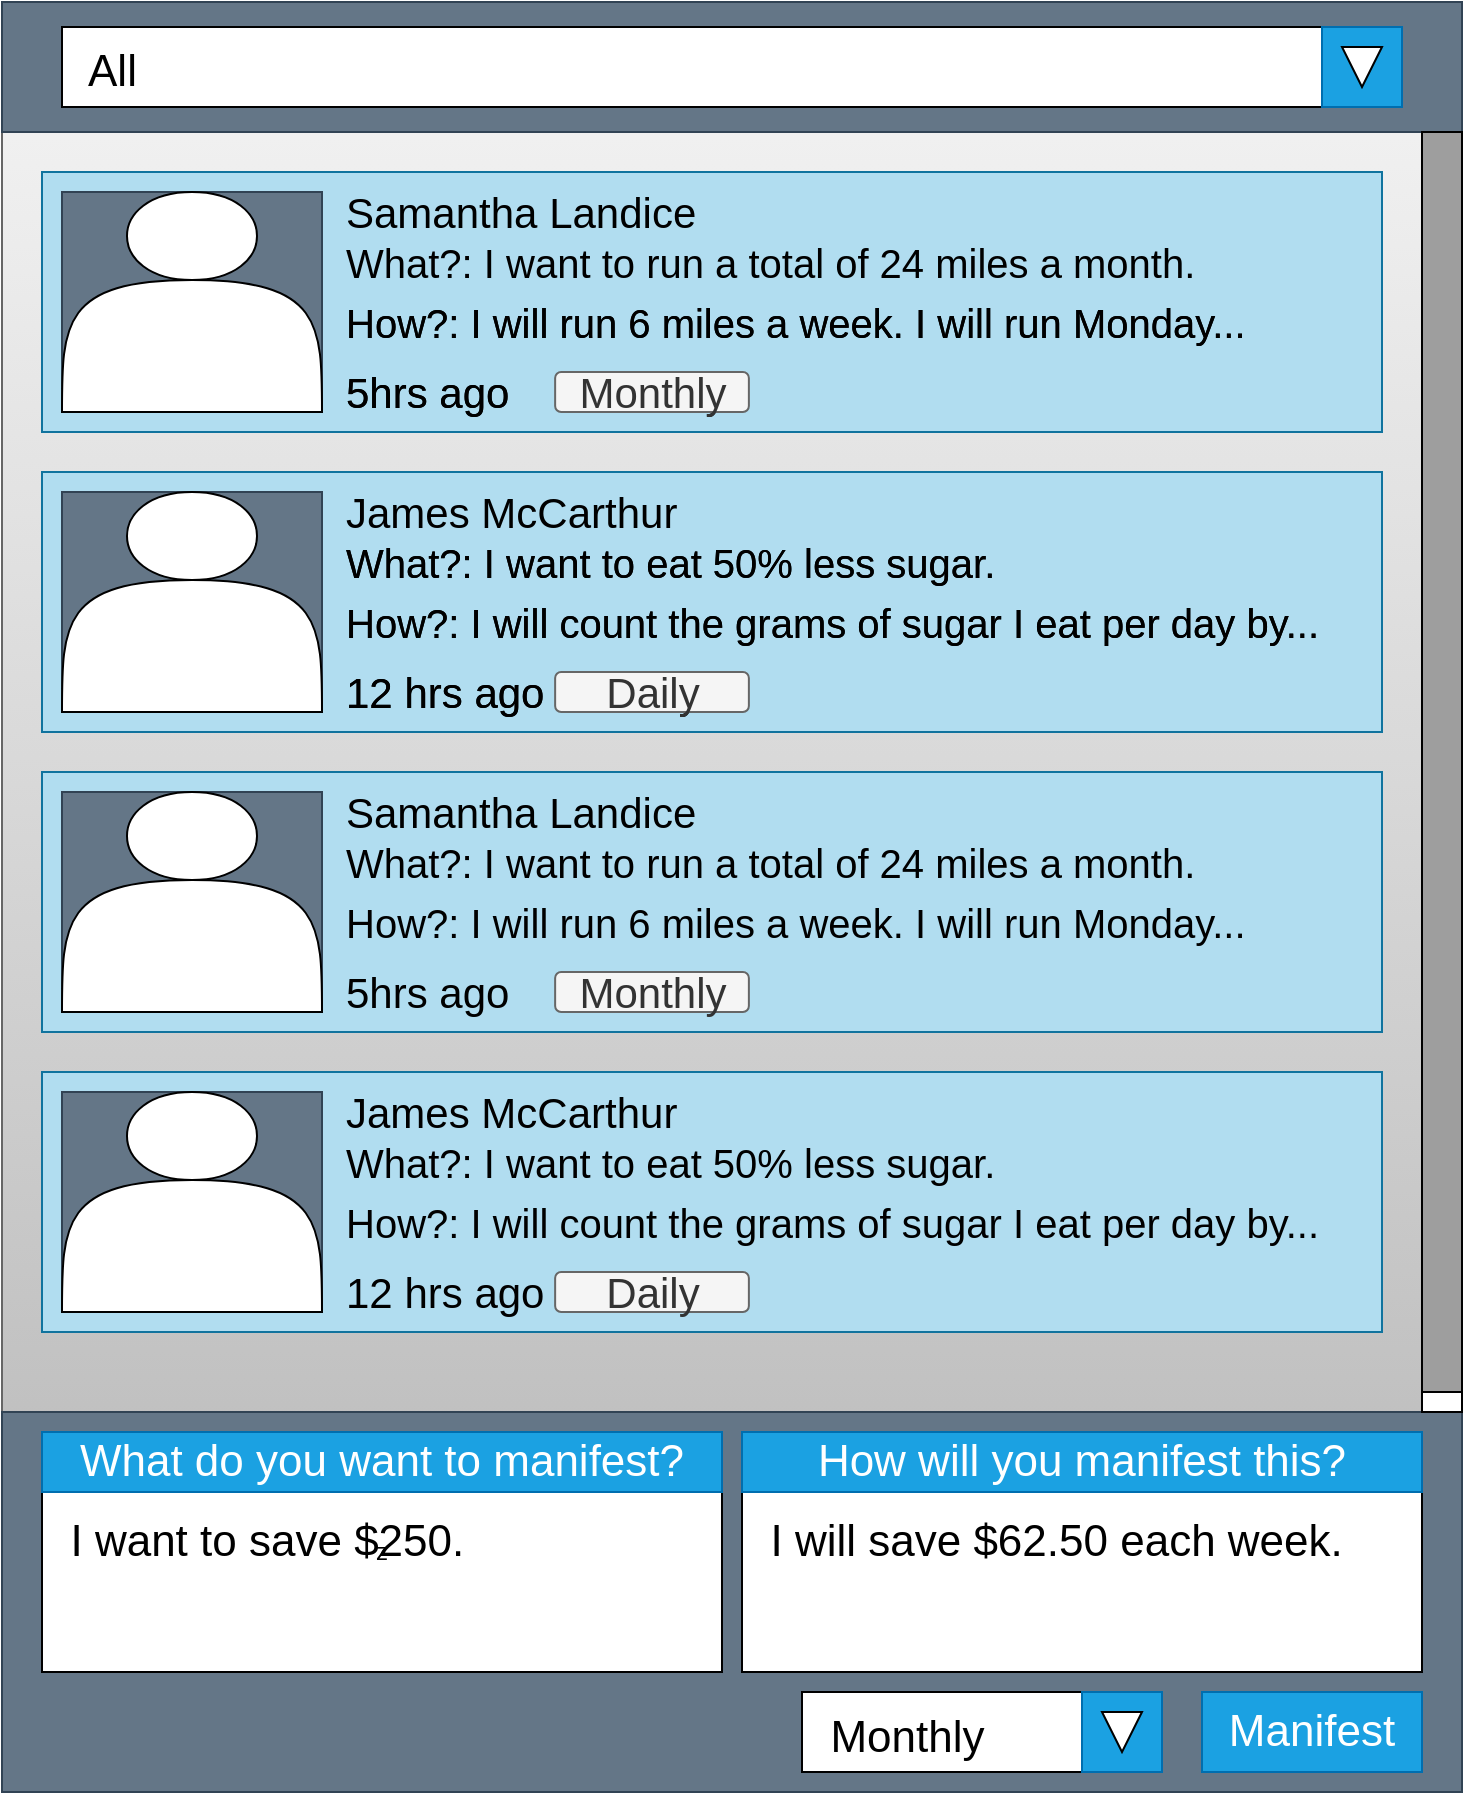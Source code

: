 <mxfile>
    <diagram id="Eg4kmt5O35PWVtNWwd45" name="Page-1">
        <mxGraphModel dx="1650" dy="945" grid="1" gridSize="10" guides="1" tooltips="1" connect="1" arrows="1" fold="1" page="1" pageScale="1" pageWidth="850" pageHeight="1100" math="0" shadow="0">
            <root>
                <mxCell id="0"/>
                <mxCell id="1" parent="0"/>
                <mxCell id="3" value="" style="rounded=0;whiteSpace=wrap;html=1;fillColor=#f5f5f5;strokeColor=#666666;gradientColor=#b3b3b3;" parent="1" vertex="1">
                    <mxGeometry x="60" y="105" width="730" height="890" as="geometry"/>
                </mxCell>
                <mxCell id="4" value="" style="rounded=0;whiteSpace=wrap;html=1;strokeColor=#314354;fontColor=#ffffff;fillColor=#647687;" parent="1" vertex="1">
                    <mxGeometry x="60" y="105" width="730" height="65" as="geometry"/>
                </mxCell>
                <mxCell id="5" value="" style="rounded=0;whiteSpace=wrap;html=1;" parent="1" vertex="1">
                    <mxGeometry x="90" y="117.5" width="670" height="40" as="geometry"/>
                </mxCell>
                <mxCell id="6" value="" style="rounded=0;whiteSpace=wrap;html=1;fillColor=#1ba1e2;strokeColor=#006EAF;fontColor=#ffffff;" parent="1" vertex="1">
                    <mxGeometry x="720" y="117.5" width="40" height="40" as="geometry"/>
                </mxCell>
                <mxCell id="7" value="" style="triangle;whiteSpace=wrap;html=1;direction=south;" parent="1" vertex="1">
                    <mxGeometry x="730" y="127.5" width="20" height="20" as="geometry"/>
                </mxCell>
                <mxCell id="8" value="&lt;span style=&quot;font-size: 22px&quot;&gt;&amp;nbsp; All&lt;/span&gt;" style="text;html=1;strokeColor=none;fillColor=none;align=left;verticalAlign=middle;whiteSpace=wrap;rounded=0;" parent="1" vertex="1">
                    <mxGeometry x="90" y="120" width="630" height="40" as="geometry"/>
                </mxCell>
                <mxCell id="10" value="" style="rounded=0;whiteSpace=wrap;html=1;fillColor=#647687;strokeColor=#314354;fontColor=#ffffff;" parent="1" vertex="1">
                    <mxGeometry x="60" y="810" width="730" height="190" as="geometry"/>
                </mxCell>
                <mxCell id="11" value="z" style="rounded=0;whiteSpace=wrap;html=1;" parent="1" vertex="1">
                    <mxGeometry x="80" y="820" width="340" height="120" as="geometry"/>
                </mxCell>
                <mxCell id="12" value="" style="rounded=0;whiteSpace=wrap;html=1;fillColor=#1ba1e2;strokeColor=#006EAF;fontColor=#ffffff;" parent="1" vertex="1">
                    <mxGeometry x="660" y="950" width="110" height="40" as="geometry"/>
                </mxCell>
                <mxCell id="13" value="" style="rounded=0;whiteSpace=wrap;html=1;" parent="1" vertex="1">
                    <mxGeometry x="460" y="950" width="180" height="40" as="geometry"/>
                </mxCell>
                <mxCell id="15" value="" style="rounded=0;whiteSpace=wrap;html=1;fillColor=#1ba1e2;strokeColor=#006EAF;fontColor=#ffffff;" parent="1" vertex="1">
                    <mxGeometry x="600" y="950" width="40" height="40" as="geometry"/>
                </mxCell>
                <mxCell id="16" value="" style="triangle;whiteSpace=wrap;html=1;direction=south;" parent="1" vertex="1">
                    <mxGeometry x="610" y="960" width="20" height="20" as="geometry"/>
                </mxCell>
                <mxCell id="17" value="&lt;span style=&quot;font-size: 22px&quot;&gt;Manifest&lt;/span&gt;" style="text;html=1;strokeColor=#006EAF;fillColor=#1ba1e2;align=center;verticalAlign=middle;whiteSpace=wrap;rounded=0;fontColor=#ffffff;" parent="1" vertex="1">
                    <mxGeometry x="660" y="950" width="110" height="40" as="geometry"/>
                </mxCell>
                <mxCell id="18" value="&lt;span style=&quot;font-size: 22px&quot;&gt;&amp;nbsp; Monthly&lt;/span&gt;" style="text;html=1;strokeColor=none;fillColor=none;align=left;verticalAlign=middle;whiteSpace=wrap;rounded=0;" parent="1" vertex="1">
                    <mxGeometry x="460" y="955" width="140" height="35" as="geometry"/>
                </mxCell>
                <mxCell id="19" value="" style="rounded=0;whiteSpace=wrap;html=1;" parent="1" vertex="1">
                    <mxGeometry x="430" y="820" width="340" height="120" as="geometry"/>
                </mxCell>
                <mxCell id="20" value="" style="rounded=0;whiteSpace=wrap;html=1;" parent="1" vertex="1">
                    <mxGeometry x="80" y="820" width="340" height="30" as="geometry"/>
                </mxCell>
                <mxCell id="21" value="" style="rounded=0;whiteSpace=wrap;html=1;" parent="1" vertex="1">
                    <mxGeometry x="430" y="820" width="340" height="30" as="geometry"/>
                </mxCell>
                <mxCell id="22" value="&lt;span style=&quot;font-size: 22px&quot;&gt;What do you want to manifest?&lt;/span&gt;" style="text;html=1;strokeColor=#006EAF;fillColor=#1ba1e2;align=center;verticalAlign=middle;whiteSpace=wrap;rounded=0;fontColor=#ffffff;" parent="1" vertex="1">
                    <mxGeometry x="80" y="820" width="340" height="30" as="geometry"/>
                </mxCell>
                <mxCell id="23" value="&lt;span style=&quot;font-size: 22px&quot;&gt;How will you manifest this?&lt;/span&gt;" style="text;html=1;strokeColor=#006EAF;fillColor=#1ba1e2;align=center;verticalAlign=middle;whiteSpace=wrap;rounded=0;fontColor=#ffffff;" parent="1" vertex="1">
                    <mxGeometry x="430" y="820" width="340" height="30" as="geometry"/>
                </mxCell>
                <mxCell id="25" value="&lt;span style=&quot;font-size: 22px&quot;&gt;&amp;nbsp; I want to save $250.&lt;/span&gt;" style="text;html=1;strokeColor=none;fillColor=none;align=left;verticalAlign=middle;whiteSpace=wrap;rounded=0;" parent="1" vertex="1">
                    <mxGeometry x="80" y="860" width="321" height="30" as="geometry"/>
                </mxCell>
                <mxCell id="26" value="&lt;span style=&quot;font-size: 22px&quot;&gt;&amp;nbsp; I will save $62.50 each week.&lt;/span&gt;" style="text;html=1;strokeColor=none;fillColor=none;align=left;verticalAlign=middle;whiteSpace=wrap;rounded=0;" parent="1" vertex="1">
                    <mxGeometry x="430" y="860" width="340" height="30" as="geometry"/>
                </mxCell>
                <mxCell id="27" value="" style="rounded=0;whiteSpace=wrap;html=1;align=left;fillColor=#b1ddf0;strokeColor=#10739e;" parent="1" vertex="1">
                    <mxGeometry x="80" y="190" width="670" height="130" as="geometry"/>
                </mxCell>
                <mxCell id="28" value="" style="rounded=0;whiteSpace=wrap;html=1;align=left;fillColor=#b1ddf0;strokeColor=#10739e;" parent="1" vertex="1">
                    <mxGeometry x="80" y="340" width="670" height="130" as="geometry"/>
                </mxCell>
                <mxCell id="30" value="" style="rounded=0;whiteSpace=wrap;html=1;align=left;fillColor=#b1ddf0;strokeColor=#10739e;" parent="1" vertex="1">
                    <mxGeometry x="80" y="490" width="670" height="130" as="geometry"/>
                </mxCell>
                <mxCell id="31" value="" style="rounded=0;whiteSpace=wrap;html=1;align=left;fillColor=#b1ddf0;strokeColor=#10739e;" parent="1" vertex="1">
                    <mxGeometry x="80" y="640" width="670" height="130" as="geometry"/>
                </mxCell>
                <mxCell id="32" value="" style="rounded=0;whiteSpace=wrap;html=1;align=left;" parent="1" vertex="1">
                    <mxGeometry x="770" y="170" width="20" height="640" as="geometry"/>
                </mxCell>
                <mxCell id="33" value="" style="rounded=0;whiteSpace=wrap;html=1;align=left;fillColor=#9E9E9E;" parent="1" vertex="1">
                    <mxGeometry x="770" y="170" width="20" height="630" as="geometry"/>
                </mxCell>
                <mxCell id="34" value="" style="rounded=0;whiteSpace=wrap;html=1;strokeColor=#314354;fillColor=#647687;align=left;fontColor=#ffffff;" parent="1" vertex="1">
                    <mxGeometry x="90" y="200" width="130" height="110" as="geometry"/>
                </mxCell>
                <mxCell id="36" value="&lt;font style=&quot;font-size: 21px&quot;&gt;Samantha Landice&lt;/font&gt;" style="text;html=1;strokeColor=none;fillColor=none;align=left;verticalAlign=middle;whiteSpace=wrap;rounded=0;" parent="1" vertex="1">
                    <mxGeometry x="230" y="200" width="510" height="20" as="geometry"/>
                </mxCell>
                <mxCell id="37" value="&lt;font style=&quot;font-size: 20px&quot;&gt;What?: I want to run a total of 24 miles a month.&lt;/font&gt;" style="text;html=1;strokeColor=none;fillColor=none;align=left;verticalAlign=middle;whiteSpace=wrap;rounded=0;" parent="1" vertex="1">
                    <mxGeometry x="230" y="220" width="510" height="30" as="geometry"/>
                </mxCell>
                <mxCell id="38" value="&lt;font style=&quot;font-size: 20px&quot;&gt;How?: I will run 6 miles a week. I will run Monday...&lt;/font&gt;" style="text;html=1;strokeColor=none;fillColor=none;align=left;verticalAlign=middle;whiteSpace=wrap;rounded=0;" parent="1" vertex="1">
                    <mxGeometry x="230" y="250" width="510" height="30" as="geometry"/>
                </mxCell>
                <mxCell id="39" value="" style="rounded=0;whiteSpace=wrap;html=1;strokeColor=#000000;fillColor=#FFFFFF;align=left;" parent="1" vertex="1">
                    <mxGeometry x="340" y="290" width="90" height="20" as="geometry"/>
                </mxCell>
                <mxCell id="40" value="&lt;span style=&quot;font-size: 21px&quot;&gt;Monthly&lt;/span&gt;" style="text;html=1;strokeColor=none;fillColor=none;align=center;verticalAlign=middle;whiteSpace=wrap;rounded=1;" parent="1" vertex="1">
                    <mxGeometry x="336.57" y="290" width="96.87" height="20" as="geometry"/>
                </mxCell>
                <mxCell id="43" value="&lt;span style=&quot;font-size: 21px&quot;&gt;5hrs ago&lt;/span&gt;" style="text;html=1;strokeColor=none;fillColor=none;align=left;verticalAlign=middle;whiteSpace=wrap;rounded=0;" parent="1" vertex="1">
                    <mxGeometry x="230" y="290" width="100" height="20" as="geometry"/>
                </mxCell>
                <mxCell id="58" value="" style="rounded=0;whiteSpace=wrap;html=1;strokeColor=#314354;fillColor=#647687;align=left;fontColor=#ffffff;" parent="1" vertex="1">
                    <mxGeometry x="90" y="350" width="130" height="110" as="geometry"/>
                </mxCell>
                <mxCell id="59" value="" style="rounded=0;whiteSpace=wrap;html=1;strokeColor=#314354;fillColor=#647687;align=left;fontColor=#ffffff;" parent="1" vertex="1">
                    <mxGeometry x="90" y="500" width="130" height="110" as="geometry"/>
                </mxCell>
                <mxCell id="60" value="" style="rounded=0;whiteSpace=wrap;html=1;strokeColor=#314354;fillColor=#647687;align=left;fontColor=#ffffff;" parent="1" vertex="1">
                    <mxGeometry x="90" y="650" width="130" height="110" as="geometry"/>
                </mxCell>
                <mxCell id="64" value="&lt;font style=&quot;font-size: 21px&quot;&gt;James McCarthur&lt;/font&gt;" style="text;html=1;strokeColor=none;fillColor=none;align=left;verticalAlign=middle;whiteSpace=wrap;rounded=0;" parent="1" vertex="1">
                    <mxGeometry x="230" y="350" width="510" height="20" as="geometry"/>
                </mxCell>
                <mxCell id="65" value="&lt;font style=&quot;font-size: 20px&quot;&gt;What?: I want to eat 50% less sugar.&lt;/font&gt;" style="text;html=1;strokeColor=none;fillColor=none;align=left;verticalAlign=middle;whiteSpace=wrap;rounded=0;" parent="1" vertex="1">
                    <mxGeometry x="230" y="370" width="510" height="30" as="geometry"/>
                </mxCell>
                <mxCell id="66" value="&lt;font style=&quot;font-size: 20px&quot;&gt;How?: I will count the grams of sugar I eat per day by...&lt;/font&gt;" style="text;html=1;strokeColor=none;fillColor=none;align=left;verticalAlign=middle;whiteSpace=wrap;rounded=0;" parent="1" vertex="1">
                    <mxGeometry x="230" y="400" width="510" height="30" as="geometry"/>
                </mxCell>
                <mxCell id="70" value="&lt;span style=&quot;font-size: 21px&quot;&gt;12 hrs ago&lt;/span&gt;" style="text;html=1;strokeColor=none;fillColor=none;align=left;verticalAlign=middle;whiteSpace=wrap;rounded=0;" parent="1" vertex="1">
                    <mxGeometry x="230" y="440" width="110" height="20" as="geometry"/>
                </mxCell>
                <mxCell id="73" value="" style="rounded=0;whiteSpace=wrap;html=1;strokeColor=#000000;fillColor=#FFFFFF;align=left;" parent="1" vertex="1">
                    <mxGeometry x="340" y="440" width="90" height="20" as="geometry"/>
                </mxCell>
                <mxCell id="77" value="&lt;span style=&quot;font-size: 21px&quot;&gt;Daily&lt;/span&gt;" style="text;html=1;strokeColor=none;fillColor=none;align=center;verticalAlign=middle;whiteSpace=wrap;rounded=1;" parent="1" vertex="1">
                    <mxGeometry x="336.57" y="440" width="96.87" height="20" as="geometry"/>
                </mxCell>
                <mxCell id="84" value="&lt;span style=&quot;font-size: 21px&quot;&gt;Monthly&lt;/span&gt;" style="text;html=1;strokeColor=#666666;fillColor=#f5f5f5;align=center;verticalAlign=middle;whiteSpace=wrap;rounded=1;fontColor=#333333;" vertex="1" parent="1">
                    <mxGeometry x="336.57" y="290" width="96.87" height="20" as="geometry"/>
                </mxCell>
                <mxCell id="85" value="&lt;span style=&quot;font-size: 21px&quot;&gt;5hrs ago&lt;/span&gt;" style="text;html=1;strokeColor=none;fillColor=none;align=left;verticalAlign=middle;whiteSpace=wrap;rounded=0;" vertex="1" parent="1">
                    <mxGeometry x="230" y="290" width="100" height="20" as="geometry"/>
                </mxCell>
                <mxCell id="86" value="&lt;font style=&quot;font-size: 20px&quot;&gt;How?: I will run 6 miles a week. I will run Monday...&lt;/font&gt;" style="text;html=1;strokeColor=none;fillColor=none;align=left;verticalAlign=middle;whiteSpace=wrap;rounded=0;" vertex="1" parent="1">
                    <mxGeometry x="230" y="250" width="510" height="30" as="geometry"/>
                </mxCell>
                <mxCell id="87" value="&lt;font style=&quot;font-size: 21px&quot;&gt;Samantha Landice&lt;/font&gt;" style="text;html=1;strokeColor=none;fillColor=none;align=left;verticalAlign=middle;whiteSpace=wrap;rounded=0;" vertex="1" parent="1">
                    <mxGeometry x="230" y="500" width="510" height="20" as="geometry"/>
                </mxCell>
                <mxCell id="88" value="&lt;font style=&quot;font-size: 20px&quot;&gt;What?: I want to run a total of 24 miles a month.&lt;/font&gt;" style="text;html=1;strokeColor=none;fillColor=none;align=left;verticalAlign=middle;whiteSpace=wrap;rounded=0;" vertex="1" parent="1">
                    <mxGeometry x="230" y="520" width="510" height="30" as="geometry"/>
                </mxCell>
                <mxCell id="89" value="&lt;span style=&quot;font-size: 21px&quot;&gt;Monthly&lt;/span&gt;" style="text;html=1;strokeColor=#666666;fillColor=#f5f5f5;align=center;verticalAlign=middle;whiteSpace=wrap;rounded=1;fontColor=#333333;" vertex="1" parent="1">
                    <mxGeometry x="336.57" y="590" width="96.87" height="20" as="geometry"/>
                </mxCell>
                <mxCell id="90" value="&lt;span style=&quot;font-size: 21px&quot;&gt;5hrs ago&lt;/span&gt;" style="text;html=1;strokeColor=none;fillColor=none;align=left;verticalAlign=middle;whiteSpace=wrap;rounded=0;" vertex="1" parent="1">
                    <mxGeometry x="230" y="590" width="100" height="20" as="geometry"/>
                </mxCell>
                <mxCell id="91" value="&lt;font style=&quot;font-size: 20px&quot;&gt;How?: I will run 6 miles a week. I will run Monday...&lt;/font&gt;" style="text;html=1;strokeColor=none;fillColor=none;align=left;verticalAlign=middle;whiteSpace=wrap;rounded=0;" vertex="1" parent="1">
                    <mxGeometry x="230" y="550" width="510" height="30" as="geometry"/>
                </mxCell>
                <mxCell id="92" value="&lt;span style=&quot;font-size: 21px&quot;&gt;Daily&lt;/span&gt;" style="text;html=1;strokeColor=#666666;fillColor=#f5f5f5;align=center;verticalAlign=middle;whiteSpace=wrap;rounded=1;fontColor=#333333;" vertex="1" parent="1">
                    <mxGeometry x="336.57" y="440" width="96.87" height="20" as="geometry"/>
                </mxCell>
                <mxCell id="93" value="&lt;span style=&quot;font-size: 21px&quot;&gt;12 hrs ago&lt;/span&gt;" style="text;html=1;strokeColor=none;fillColor=none;align=left;verticalAlign=middle;whiteSpace=wrap;rounded=0;" vertex="1" parent="1">
                    <mxGeometry x="230" y="440" width="110" height="20" as="geometry"/>
                </mxCell>
                <mxCell id="94" value="&lt;font style=&quot;font-size: 20px&quot;&gt;How?: I will count the grams of sugar I eat per day by...&lt;/font&gt;" style="text;html=1;strokeColor=none;fillColor=none;align=left;verticalAlign=middle;whiteSpace=wrap;rounded=0;" vertex="1" parent="1">
                    <mxGeometry x="230" y="400" width="510" height="30" as="geometry"/>
                </mxCell>
                <mxCell id="95" value="&lt;font style=&quot;font-size: 20px&quot;&gt;What?: I want to eat 50% less sugar.&lt;/font&gt;" style="text;html=1;strokeColor=none;fillColor=none;align=left;verticalAlign=middle;whiteSpace=wrap;rounded=0;" vertex="1" parent="1">
                    <mxGeometry x="230" y="370" width="510" height="30" as="geometry"/>
                </mxCell>
                <mxCell id="96" value="&lt;font style=&quot;font-size: 21px&quot;&gt;James McCarthur&lt;/font&gt;" style="text;html=1;strokeColor=none;fillColor=none;align=left;verticalAlign=middle;whiteSpace=wrap;rounded=0;" vertex="1" parent="1">
                    <mxGeometry x="230" y="650" width="510" height="20" as="geometry"/>
                </mxCell>
                <mxCell id="97" value="&lt;span style=&quot;font-size: 21px&quot;&gt;Daily&lt;/span&gt;" style="text;html=1;strokeColor=#666666;fillColor=#f5f5f5;align=center;verticalAlign=middle;whiteSpace=wrap;rounded=1;fontColor=#333333;" vertex="1" parent="1">
                    <mxGeometry x="336.57" y="740" width="96.87" height="20" as="geometry"/>
                </mxCell>
                <mxCell id="98" value="&lt;span style=&quot;font-size: 21px&quot;&gt;12 hrs ago&lt;/span&gt;" style="text;html=1;strokeColor=none;fillColor=none;align=left;verticalAlign=middle;whiteSpace=wrap;rounded=0;" vertex="1" parent="1">
                    <mxGeometry x="230" y="740" width="110" height="20" as="geometry"/>
                </mxCell>
                <mxCell id="99" value="&lt;font style=&quot;font-size: 20px&quot;&gt;How?: I will count the grams of sugar I eat per day by...&lt;/font&gt;" style="text;html=1;strokeColor=none;fillColor=none;align=left;verticalAlign=middle;whiteSpace=wrap;rounded=0;" vertex="1" parent="1">
                    <mxGeometry x="230" y="700" width="510" height="30" as="geometry"/>
                </mxCell>
                <mxCell id="100" value="&lt;font style=&quot;font-size: 20px&quot;&gt;What?: I want to eat 50% less sugar.&lt;/font&gt;" style="text;html=1;strokeColor=none;fillColor=none;align=left;verticalAlign=middle;whiteSpace=wrap;rounded=0;" vertex="1" parent="1">
                    <mxGeometry x="230" y="670" width="510" height="30" as="geometry"/>
                </mxCell>
                <mxCell id="104" value="" style="shape=actor;whiteSpace=wrap;html=1;" vertex="1" parent="1">
                    <mxGeometry x="90" y="350" width="130" height="110" as="geometry"/>
                </mxCell>
                <mxCell id="105" value="" style="shape=actor;whiteSpace=wrap;html=1;" vertex="1" parent="1">
                    <mxGeometry x="90" y="200" width="130" height="110" as="geometry"/>
                </mxCell>
                <mxCell id="106" value="" style="shape=actor;whiteSpace=wrap;html=1;" vertex="1" parent="1">
                    <mxGeometry x="90" y="500" width="130" height="110" as="geometry"/>
                </mxCell>
                <mxCell id="107" value="" style="shape=actor;whiteSpace=wrap;html=1;" vertex="1" parent="1">
                    <mxGeometry x="90" y="650" width="130" height="110" as="geometry"/>
                </mxCell>
            </root>
        </mxGraphModel>
    </diagram>
</mxfile>